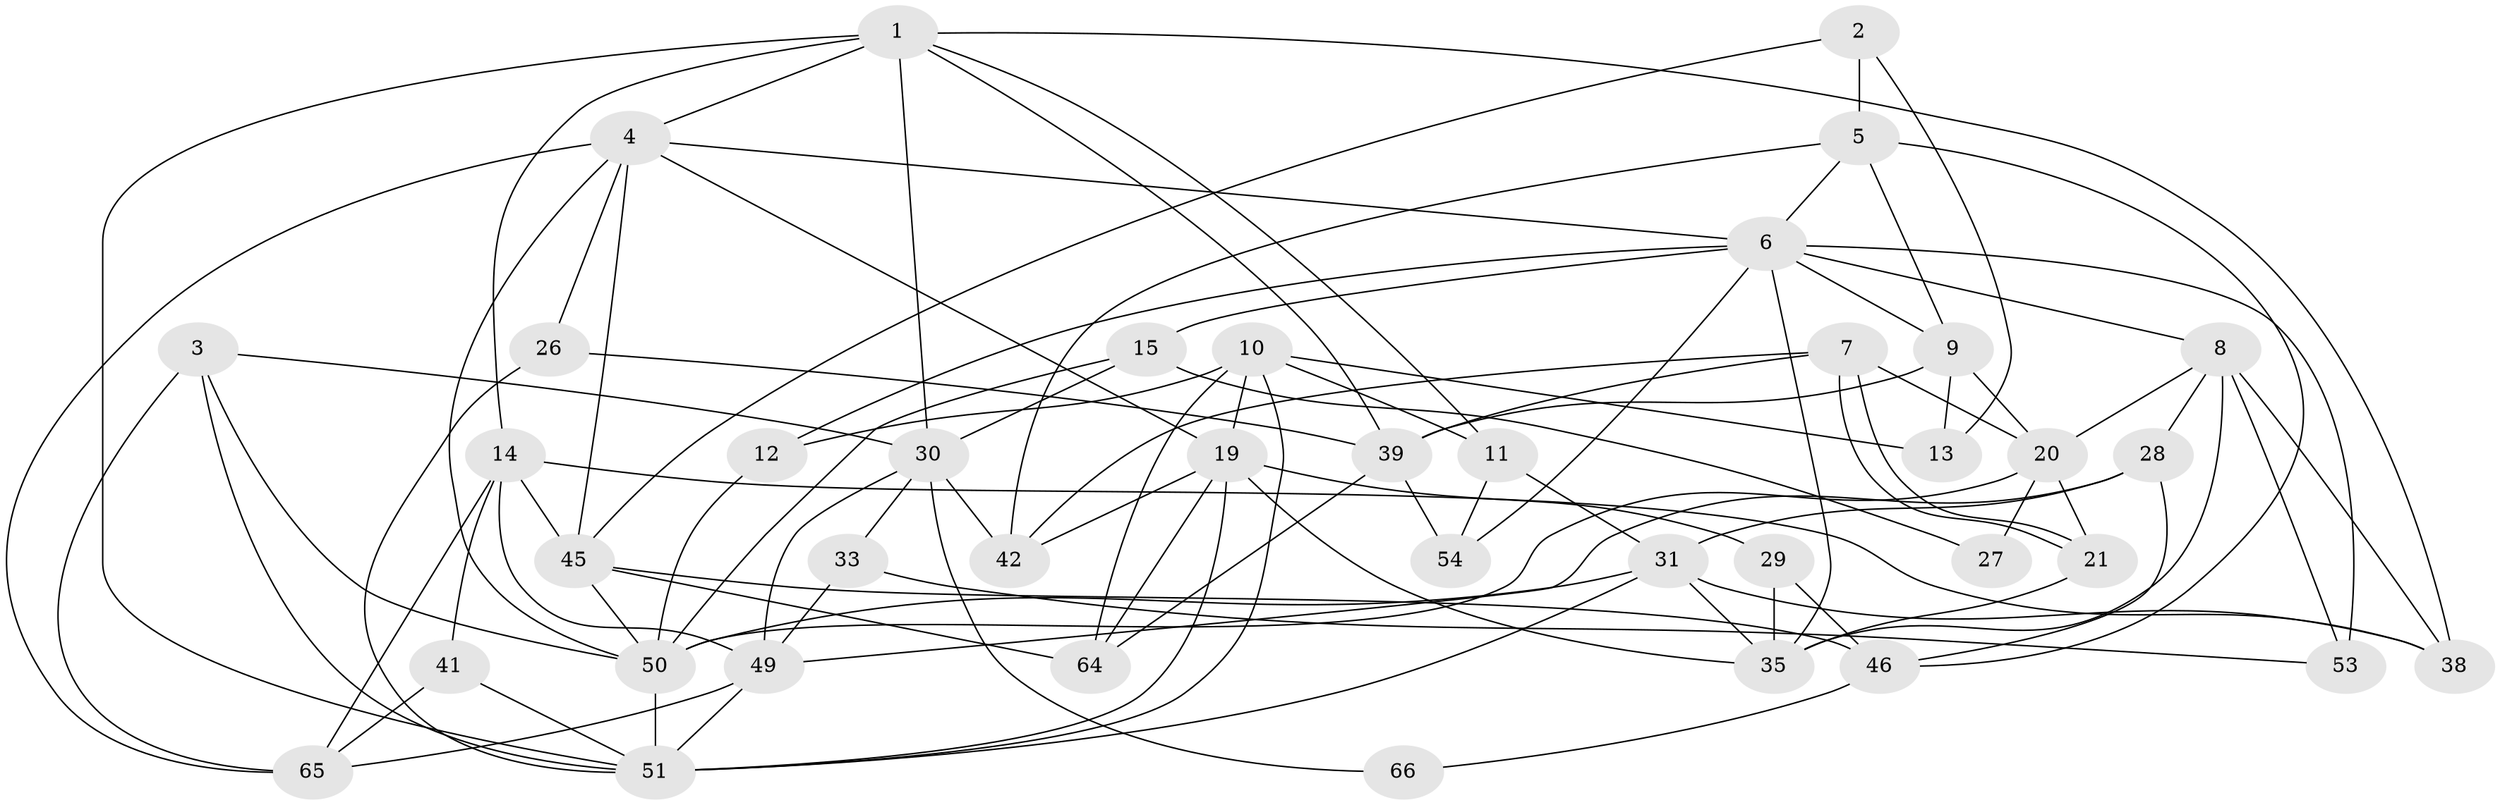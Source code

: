 // original degree distribution, {4: 0.34328358208955223, 5: 0.208955223880597, 7: 0.029850746268656716, 6: 0.07462686567164178, 3: 0.23880597014925373, 2: 0.1044776119402985}
// Generated by graph-tools (version 1.1) at 2025/41/03/06/25 10:41:57]
// undirected, 40 vertices, 98 edges
graph export_dot {
graph [start="1"]
  node [color=gray90,style=filled];
  1 [super="+23"];
  2;
  3;
  4 [super="+18"];
  5 [super="+36"];
  6 [super="+32"];
  7 [super="+24"];
  8 [super="+47"];
  9 [super="+17"];
  10 [super="+58"];
  11 [super="+63"];
  12;
  13 [super="+57"];
  14 [super="+44"];
  15 [super="+16"];
  19 [super="+25"];
  20 [super="+52"];
  21 [super="+22"];
  26;
  27;
  28 [super="+56"];
  29 [super="+37"];
  30 [super="+34"];
  31 [super="+48"];
  33;
  35 [super="+40"];
  38 [super="+55"];
  39 [super="+59"];
  41;
  42 [super="+43"];
  45 [super="+60"];
  46;
  49;
  50 [super="+61"];
  51 [super="+62"];
  53;
  54;
  64;
  65 [super="+67"];
  66;
  1 -- 11;
  1 -- 4;
  1 -- 39;
  1 -- 30;
  1 -- 14;
  1 -- 38;
  1 -- 51;
  2 -- 5 [weight=2];
  2 -- 13;
  2 -- 45;
  3 -- 65;
  3 -- 51;
  3 -- 30;
  3 -- 50;
  4 -- 6;
  4 -- 65;
  4 -- 50;
  4 -- 19;
  4 -- 26;
  4 -- 45;
  5 -- 6;
  5 -- 42;
  5 -- 46;
  5 -- 9;
  6 -- 35;
  6 -- 53;
  6 -- 54;
  6 -- 12;
  6 -- 15;
  6 -- 8;
  6 -- 9;
  7 -- 21 [weight=2];
  7 -- 21;
  7 -- 20;
  7 -- 42;
  7 -- 39;
  8 -- 53 [weight=2];
  8 -- 20;
  8 -- 38;
  8 -- 28;
  8 -- 35;
  9 -- 39;
  9 -- 13;
  9 -- 20;
  10 -- 12;
  10 -- 51;
  10 -- 11 [weight=2];
  10 -- 13;
  10 -- 64;
  10 -- 19;
  11 -- 54;
  11 -- 31;
  12 -- 50;
  14 -- 49;
  14 -- 65;
  14 -- 41;
  14 -- 45;
  14 -- 38;
  15 -- 30;
  15 -- 27;
  15 -- 50;
  19 -- 29;
  19 -- 64;
  19 -- 51;
  19 -- 42;
  19 -- 35;
  20 -- 50;
  20 -- 21;
  20 -- 27;
  21 -- 35;
  26 -- 39;
  26 -- 51;
  28 -- 46;
  28 -- 49;
  28 -- 31;
  29 -- 35;
  29 -- 46;
  30 -- 66;
  30 -- 33;
  30 -- 49;
  30 -- 42;
  31 -- 38;
  31 -- 35;
  31 -- 51;
  31 -- 50;
  33 -- 53;
  33 -- 49;
  39 -- 54;
  39 -- 64;
  41 -- 51;
  41 -- 65;
  45 -- 64 [weight=2];
  45 -- 46;
  45 -- 50;
  46 -- 66;
  49 -- 65;
  49 -- 51;
  50 -- 51;
}

